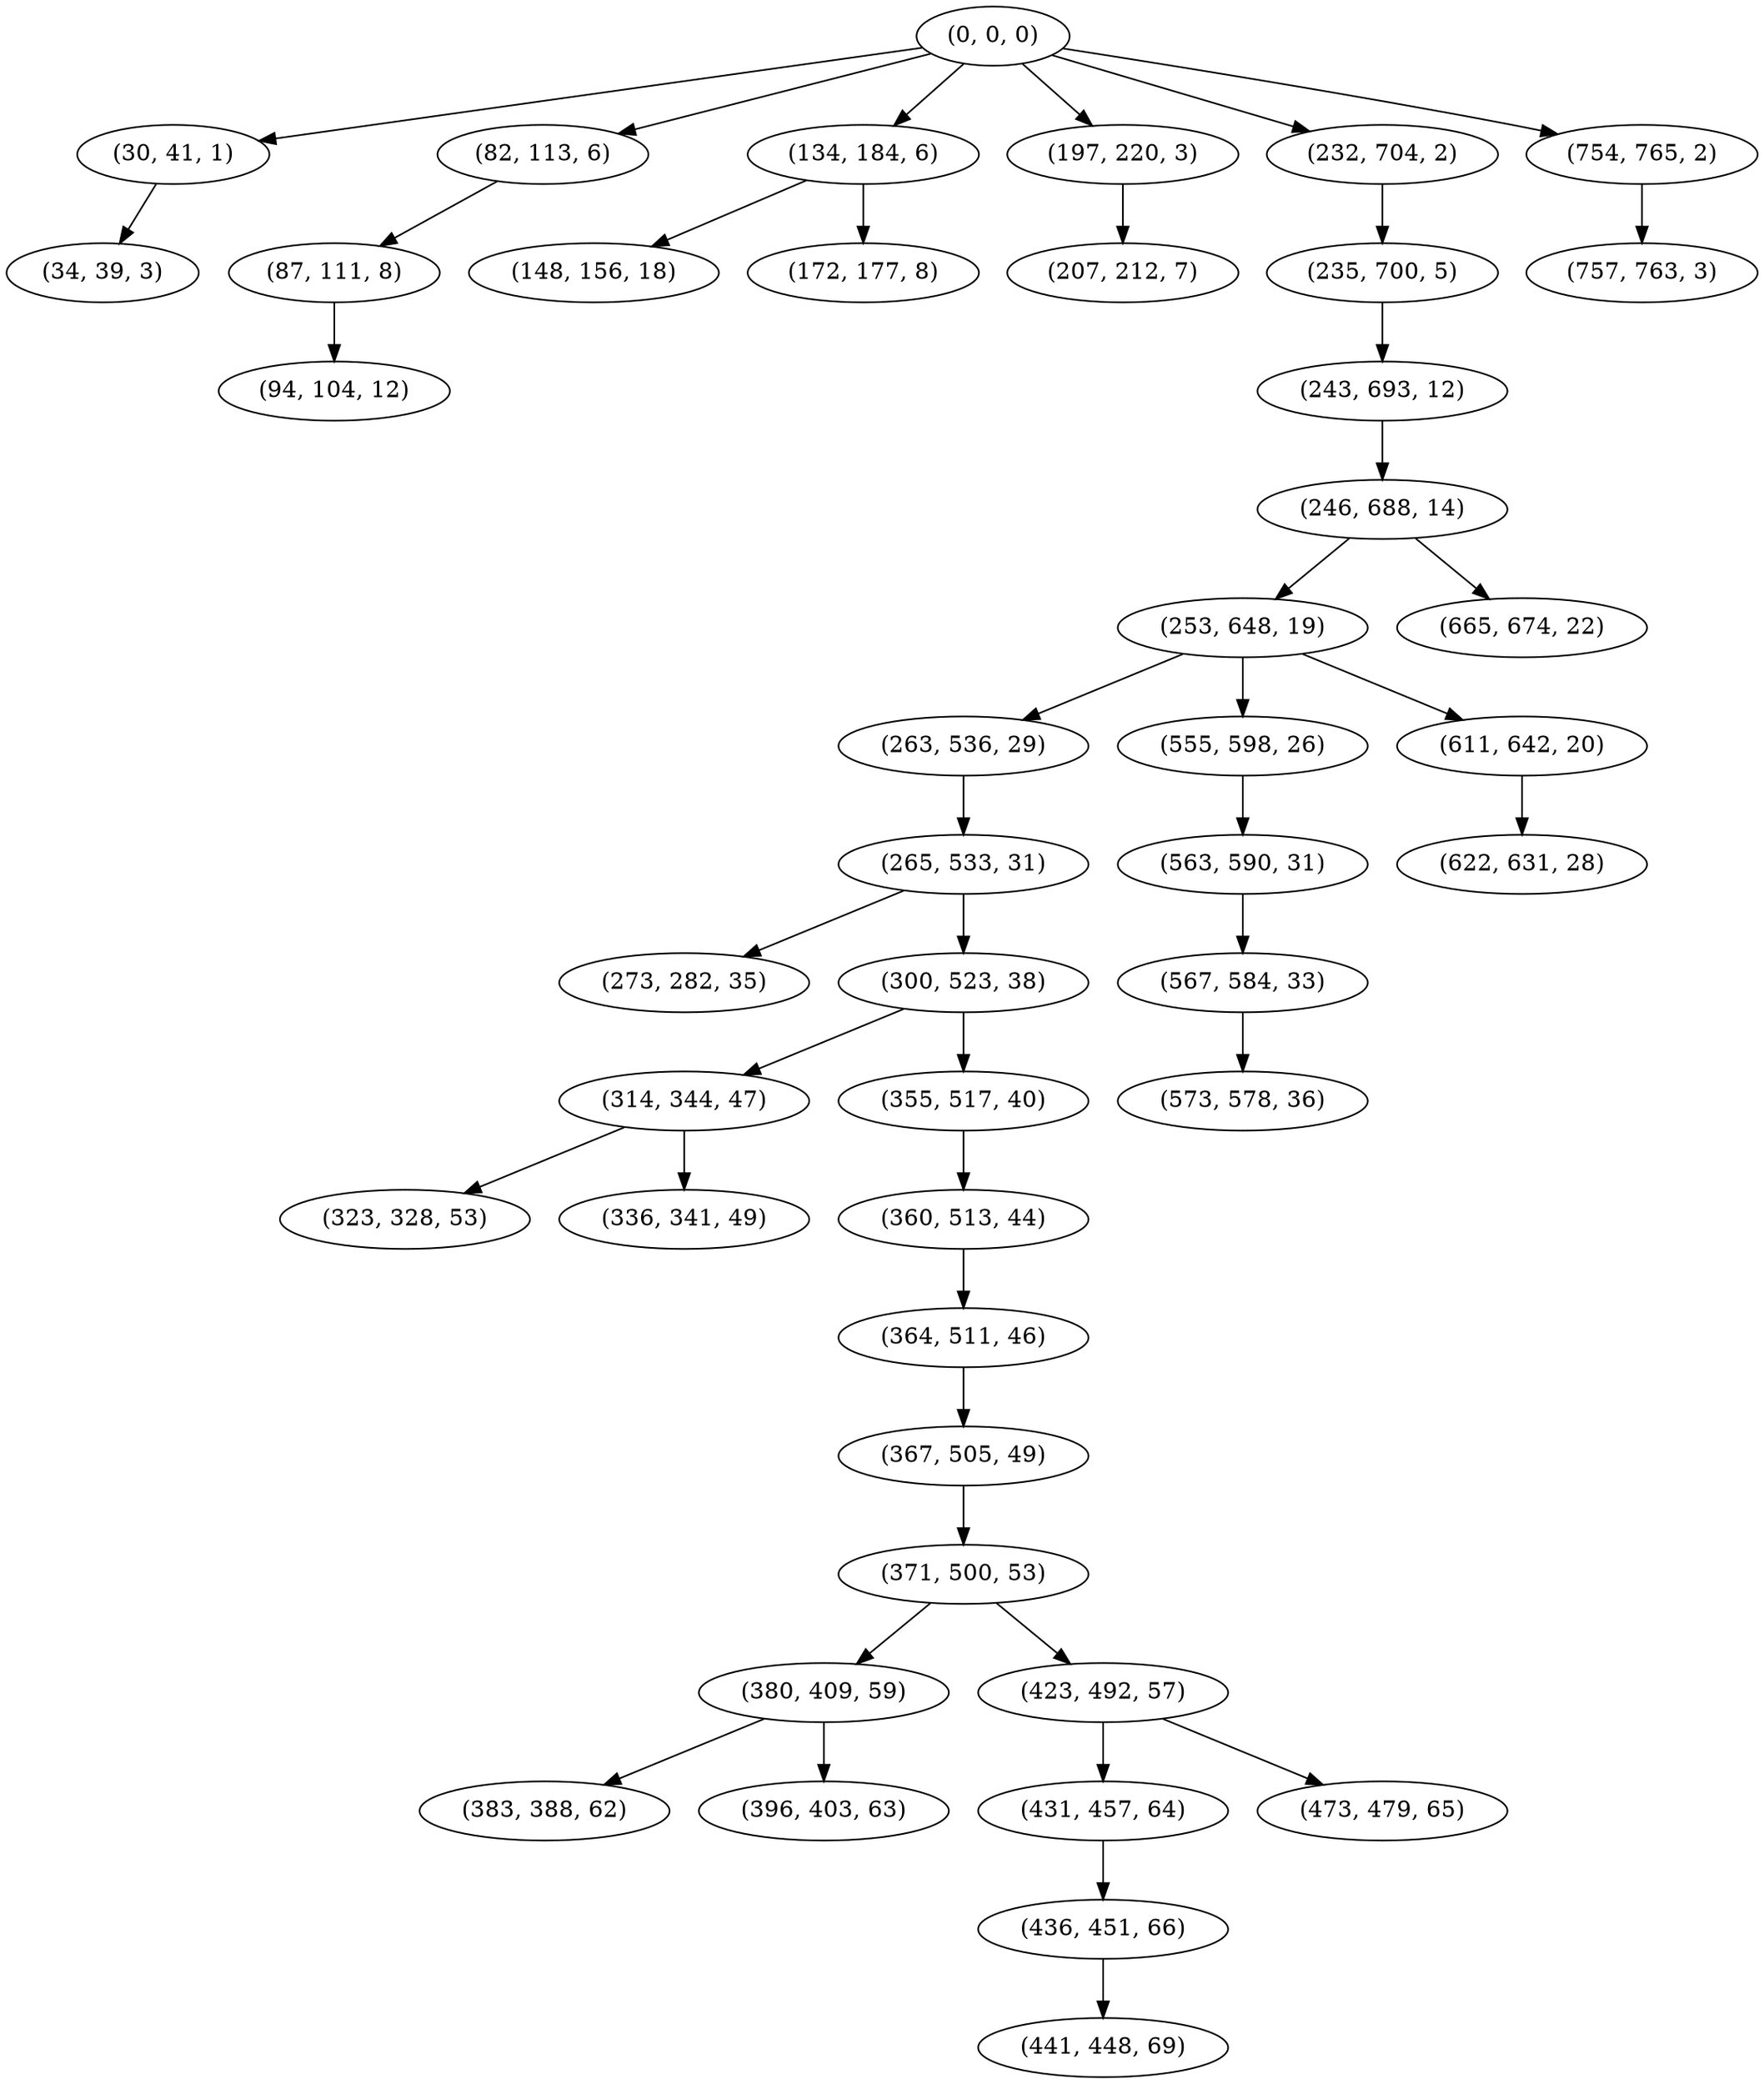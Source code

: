 digraph tree {
    "(0, 0, 0)";
    "(30, 41, 1)";
    "(34, 39, 3)";
    "(82, 113, 6)";
    "(87, 111, 8)";
    "(94, 104, 12)";
    "(134, 184, 6)";
    "(148, 156, 18)";
    "(172, 177, 8)";
    "(197, 220, 3)";
    "(207, 212, 7)";
    "(232, 704, 2)";
    "(235, 700, 5)";
    "(243, 693, 12)";
    "(246, 688, 14)";
    "(253, 648, 19)";
    "(263, 536, 29)";
    "(265, 533, 31)";
    "(273, 282, 35)";
    "(300, 523, 38)";
    "(314, 344, 47)";
    "(323, 328, 53)";
    "(336, 341, 49)";
    "(355, 517, 40)";
    "(360, 513, 44)";
    "(364, 511, 46)";
    "(367, 505, 49)";
    "(371, 500, 53)";
    "(380, 409, 59)";
    "(383, 388, 62)";
    "(396, 403, 63)";
    "(423, 492, 57)";
    "(431, 457, 64)";
    "(436, 451, 66)";
    "(441, 448, 69)";
    "(473, 479, 65)";
    "(555, 598, 26)";
    "(563, 590, 31)";
    "(567, 584, 33)";
    "(573, 578, 36)";
    "(611, 642, 20)";
    "(622, 631, 28)";
    "(665, 674, 22)";
    "(754, 765, 2)";
    "(757, 763, 3)";
    "(0, 0, 0)" -> "(30, 41, 1)";
    "(0, 0, 0)" -> "(82, 113, 6)";
    "(0, 0, 0)" -> "(134, 184, 6)";
    "(0, 0, 0)" -> "(197, 220, 3)";
    "(0, 0, 0)" -> "(232, 704, 2)";
    "(0, 0, 0)" -> "(754, 765, 2)";
    "(30, 41, 1)" -> "(34, 39, 3)";
    "(82, 113, 6)" -> "(87, 111, 8)";
    "(87, 111, 8)" -> "(94, 104, 12)";
    "(134, 184, 6)" -> "(148, 156, 18)";
    "(134, 184, 6)" -> "(172, 177, 8)";
    "(197, 220, 3)" -> "(207, 212, 7)";
    "(232, 704, 2)" -> "(235, 700, 5)";
    "(235, 700, 5)" -> "(243, 693, 12)";
    "(243, 693, 12)" -> "(246, 688, 14)";
    "(246, 688, 14)" -> "(253, 648, 19)";
    "(246, 688, 14)" -> "(665, 674, 22)";
    "(253, 648, 19)" -> "(263, 536, 29)";
    "(253, 648, 19)" -> "(555, 598, 26)";
    "(253, 648, 19)" -> "(611, 642, 20)";
    "(263, 536, 29)" -> "(265, 533, 31)";
    "(265, 533, 31)" -> "(273, 282, 35)";
    "(265, 533, 31)" -> "(300, 523, 38)";
    "(300, 523, 38)" -> "(314, 344, 47)";
    "(300, 523, 38)" -> "(355, 517, 40)";
    "(314, 344, 47)" -> "(323, 328, 53)";
    "(314, 344, 47)" -> "(336, 341, 49)";
    "(355, 517, 40)" -> "(360, 513, 44)";
    "(360, 513, 44)" -> "(364, 511, 46)";
    "(364, 511, 46)" -> "(367, 505, 49)";
    "(367, 505, 49)" -> "(371, 500, 53)";
    "(371, 500, 53)" -> "(380, 409, 59)";
    "(371, 500, 53)" -> "(423, 492, 57)";
    "(380, 409, 59)" -> "(383, 388, 62)";
    "(380, 409, 59)" -> "(396, 403, 63)";
    "(423, 492, 57)" -> "(431, 457, 64)";
    "(423, 492, 57)" -> "(473, 479, 65)";
    "(431, 457, 64)" -> "(436, 451, 66)";
    "(436, 451, 66)" -> "(441, 448, 69)";
    "(555, 598, 26)" -> "(563, 590, 31)";
    "(563, 590, 31)" -> "(567, 584, 33)";
    "(567, 584, 33)" -> "(573, 578, 36)";
    "(611, 642, 20)" -> "(622, 631, 28)";
    "(754, 765, 2)" -> "(757, 763, 3)";
}
